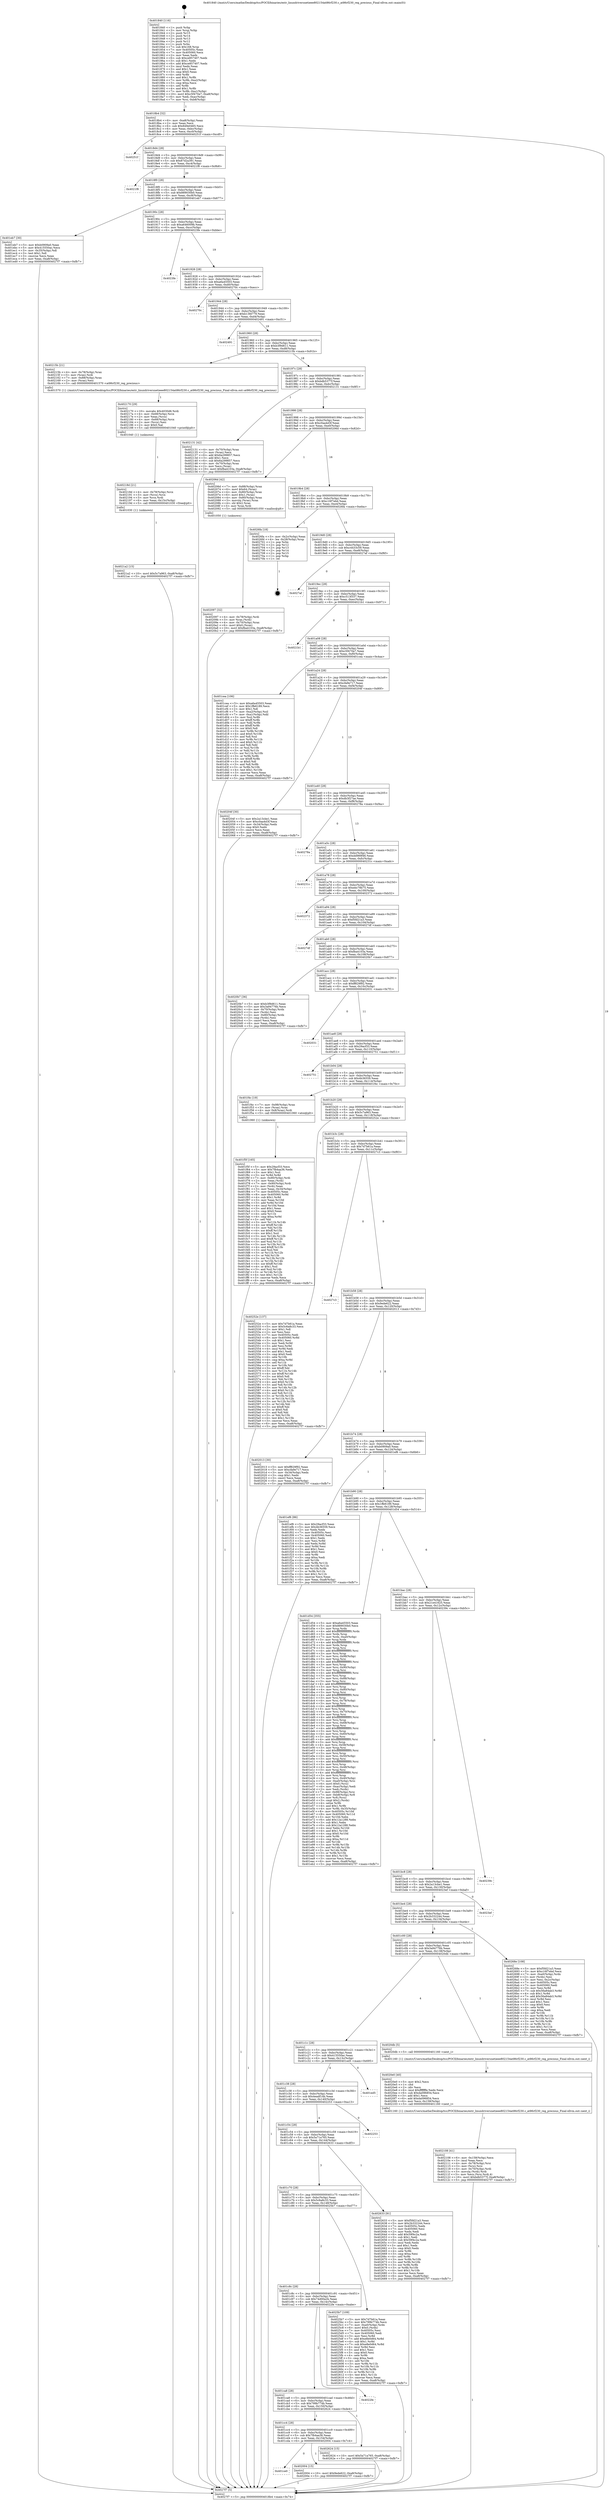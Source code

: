 digraph "0x401840" {
  label = "0x401840 (/mnt/c/Users/mathe/Desktop/tcc/POCII/binaries/extr_linuxdriversnetieee802154at86rf230.c_at86rf230_reg_precious_Final-ollvm.out::main(0))"
  labelloc = "t"
  node[shape=record]

  Entry [label="",width=0.3,height=0.3,shape=circle,fillcolor=black,style=filled]
  "0x4018b4" [label="{
     0x4018b4 [32]\l
     | [instrs]\l
     &nbsp;&nbsp;0x4018b4 \<+6\>: mov -0xa8(%rbp),%eax\l
     &nbsp;&nbsp;0x4018ba \<+2\>: mov %eax,%ecx\l
     &nbsp;&nbsp;0x4018bc \<+6\>: sub $0x849e0465,%ecx\l
     &nbsp;&nbsp;0x4018c2 \<+6\>: mov %eax,-0xbc(%rbp)\l
     &nbsp;&nbsp;0x4018c8 \<+6\>: mov %ecx,-0xc0(%rbp)\l
     &nbsp;&nbsp;0x4018ce \<+6\>: je 000000000040251f \<main+0xcdf\>\l
  }"]
  "0x40251f" [label="{
     0x40251f\l
  }", style=dashed]
  "0x4018d4" [label="{
     0x4018d4 [28]\l
     | [instrs]\l
     &nbsp;&nbsp;0x4018d4 \<+5\>: jmp 00000000004018d9 \<main+0x99\>\l
     &nbsp;&nbsp;0x4018d9 \<+6\>: mov -0xbc(%rbp),%eax\l
     &nbsp;&nbsp;0x4018df \<+5\>: sub $0x87d2a391,%eax\l
     &nbsp;&nbsp;0x4018e4 \<+6\>: mov %eax,-0xc4(%rbp)\l
     &nbsp;&nbsp;0x4018ea \<+6\>: je 00000000004021f8 \<main+0x9b8\>\l
  }"]
  Exit [label="",width=0.3,height=0.3,shape=circle,fillcolor=black,style=filled,peripheries=2]
  "0x4021f8" [label="{
     0x4021f8\l
  }", style=dashed]
  "0x4018f0" [label="{
     0x4018f0 [28]\l
     | [instrs]\l
     &nbsp;&nbsp;0x4018f0 \<+5\>: jmp 00000000004018f5 \<main+0xb5\>\l
     &nbsp;&nbsp;0x4018f5 \<+6\>: mov -0xbc(%rbp),%eax\l
     &nbsp;&nbsp;0x4018fb \<+5\>: sub $0x889030b0,%eax\l
     &nbsp;&nbsp;0x401900 \<+6\>: mov %eax,-0xc8(%rbp)\l
     &nbsp;&nbsp;0x401906 \<+6\>: je 0000000000401eb7 \<main+0x677\>\l
  }"]
  "0x4021a2" [label="{
     0x4021a2 [15]\l
     | [instrs]\l
     &nbsp;&nbsp;0x4021a2 \<+10\>: movl $0x5c7a963,-0xa8(%rbp)\l
     &nbsp;&nbsp;0x4021ac \<+5\>: jmp 00000000004027f7 \<main+0xfb7\>\l
  }"]
  "0x401eb7" [label="{
     0x401eb7 [30]\l
     | [instrs]\l
     &nbsp;&nbsp;0x401eb7 \<+5\>: mov $0xb0909a0,%eax\l
     &nbsp;&nbsp;0x401ebc \<+5\>: mov $0x415550ac,%ecx\l
     &nbsp;&nbsp;0x401ec1 \<+3\>: mov -0x35(%rbp),%dl\l
     &nbsp;&nbsp;0x401ec4 \<+3\>: test $0x1,%dl\l
     &nbsp;&nbsp;0x401ec7 \<+3\>: cmovne %ecx,%eax\l
     &nbsp;&nbsp;0x401eca \<+6\>: mov %eax,-0xa8(%rbp)\l
     &nbsp;&nbsp;0x401ed0 \<+5\>: jmp 00000000004027f7 \<main+0xfb7\>\l
  }"]
  "0x40190c" [label="{
     0x40190c [28]\l
     | [instrs]\l
     &nbsp;&nbsp;0x40190c \<+5\>: jmp 0000000000401911 \<main+0xd1\>\l
     &nbsp;&nbsp;0x401911 \<+6\>: mov -0xbc(%rbp),%eax\l
     &nbsp;&nbsp;0x401917 \<+5\>: sub $0xa646009b,%eax\l
     &nbsp;&nbsp;0x40191c \<+6\>: mov %eax,-0xcc(%rbp)\l
     &nbsp;&nbsp;0x401922 \<+6\>: je 00000000004023fe \<main+0xbbe\>\l
  }"]
  "0x40218d" [label="{
     0x40218d [21]\l
     | [instrs]\l
     &nbsp;&nbsp;0x40218d \<+4\>: mov -0x78(%rbp),%rcx\l
     &nbsp;&nbsp;0x402191 \<+3\>: mov (%rcx),%rcx\l
     &nbsp;&nbsp;0x402194 \<+3\>: mov %rcx,%rdi\l
     &nbsp;&nbsp;0x402197 \<+6\>: mov %eax,-0x15c(%rbp)\l
     &nbsp;&nbsp;0x40219d \<+5\>: call 0000000000401030 \<free@plt\>\l
     | [calls]\l
     &nbsp;&nbsp;0x401030 \{1\} (unknown)\l
  }"]
  "0x4023fe" [label="{
     0x4023fe\l
  }", style=dashed]
  "0x401928" [label="{
     0x401928 [28]\l
     | [instrs]\l
     &nbsp;&nbsp;0x401928 \<+5\>: jmp 000000000040192d \<main+0xed\>\l
     &nbsp;&nbsp;0x40192d \<+6\>: mov -0xbc(%rbp),%eax\l
     &nbsp;&nbsp;0x401933 \<+5\>: sub $0xa6a45503,%eax\l
     &nbsp;&nbsp;0x401938 \<+6\>: mov %eax,-0xd0(%rbp)\l
     &nbsp;&nbsp;0x40193e \<+6\>: je 000000000040270c \<main+0xecc\>\l
  }"]
  "0x402170" [label="{
     0x402170 [29]\l
     | [instrs]\l
     &nbsp;&nbsp;0x402170 \<+10\>: movabs $0x4030d6,%rdi\l
     &nbsp;&nbsp;0x40217a \<+4\>: mov -0x68(%rbp),%rcx\l
     &nbsp;&nbsp;0x40217e \<+2\>: mov %eax,(%rcx)\l
     &nbsp;&nbsp;0x402180 \<+4\>: mov -0x68(%rbp),%rcx\l
     &nbsp;&nbsp;0x402184 \<+2\>: mov (%rcx),%esi\l
     &nbsp;&nbsp;0x402186 \<+2\>: mov $0x0,%al\l
     &nbsp;&nbsp;0x402188 \<+5\>: call 0000000000401040 \<printf@plt\>\l
     | [calls]\l
     &nbsp;&nbsp;0x401040 \{1\} (unknown)\l
  }"]
  "0x40270c" [label="{
     0x40270c\l
  }", style=dashed]
  "0x401944" [label="{
     0x401944 [28]\l
     | [instrs]\l
     &nbsp;&nbsp;0x401944 \<+5\>: jmp 0000000000401949 \<main+0x109\>\l
     &nbsp;&nbsp;0x401949 \<+6\>: mov -0xbc(%rbp),%eax\l
     &nbsp;&nbsp;0x40194f \<+5\>: sub $0xb13fd779,%eax\l
     &nbsp;&nbsp;0x401954 \<+6\>: mov %eax,-0xd4(%rbp)\l
     &nbsp;&nbsp;0x40195a \<+6\>: je 0000000000402491 \<main+0xc51\>\l
  }"]
  "0x402108" [label="{
     0x402108 [41]\l
     | [instrs]\l
     &nbsp;&nbsp;0x402108 \<+6\>: mov -0x158(%rbp),%ecx\l
     &nbsp;&nbsp;0x40210e \<+3\>: imul %eax,%ecx\l
     &nbsp;&nbsp;0x402111 \<+4\>: mov -0x78(%rbp),%rsi\l
     &nbsp;&nbsp;0x402115 \<+3\>: mov (%rsi),%rsi\l
     &nbsp;&nbsp;0x402118 \<+4\>: mov -0x70(%rbp),%rdi\l
     &nbsp;&nbsp;0x40211c \<+3\>: movslq (%rdi),%rdi\l
     &nbsp;&nbsp;0x40211f \<+3\>: mov %ecx,(%rsi,%rdi,4)\l
     &nbsp;&nbsp;0x402122 \<+10\>: movl $0xbdb5377f,-0xa8(%rbp)\l
     &nbsp;&nbsp;0x40212c \<+5\>: jmp 00000000004027f7 \<main+0xfb7\>\l
  }"]
  "0x402491" [label="{
     0x402491\l
  }", style=dashed]
  "0x401960" [label="{
     0x401960 [28]\l
     | [instrs]\l
     &nbsp;&nbsp;0x401960 \<+5\>: jmp 0000000000401965 \<main+0x125\>\l
     &nbsp;&nbsp;0x401965 \<+6\>: mov -0xbc(%rbp),%eax\l
     &nbsp;&nbsp;0x40196b \<+5\>: sub $0xb3f9d611,%eax\l
     &nbsp;&nbsp;0x401970 \<+6\>: mov %eax,-0xd8(%rbp)\l
     &nbsp;&nbsp;0x401976 \<+6\>: je 000000000040215b \<main+0x91b\>\l
  }"]
  "0x4020e0" [label="{
     0x4020e0 [40]\l
     | [instrs]\l
     &nbsp;&nbsp;0x4020e0 \<+5\>: mov $0x2,%ecx\l
     &nbsp;&nbsp;0x4020e5 \<+1\>: cltd\l
     &nbsp;&nbsp;0x4020e6 \<+2\>: idiv %ecx\l
     &nbsp;&nbsp;0x4020e8 \<+6\>: imul $0xfffffffe,%edx,%ecx\l
     &nbsp;&nbsp;0x4020ee \<+6\>: sub $0xda096854,%ecx\l
     &nbsp;&nbsp;0x4020f4 \<+3\>: add $0x1,%ecx\l
     &nbsp;&nbsp;0x4020f7 \<+6\>: add $0xda096854,%ecx\l
     &nbsp;&nbsp;0x4020fd \<+6\>: mov %ecx,-0x158(%rbp)\l
     &nbsp;&nbsp;0x402103 \<+5\>: call 0000000000401160 \<next_i\>\l
     | [calls]\l
     &nbsp;&nbsp;0x401160 \{1\} (/mnt/c/Users/mathe/Desktop/tcc/POCII/binaries/extr_linuxdriversnetieee802154at86rf230.c_at86rf230_reg_precious_Final-ollvm.out::next_i)\l
  }"]
  "0x40215b" [label="{
     0x40215b [21]\l
     | [instrs]\l
     &nbsp;&nbsp;0x40215b \<+4\>: mov -0x78(%rbp),%rax\l
     &nbsp;&nbsp;0x40215f \<+3\>: mov (%rax),%rdi\l
     &nbsp;&nbsp;0x402162 \<+7\>: mov -0x88(%rbp),%rax\l
     &nbsp;&nbsp;0x402169 \<+2\>: mov (%rax),%esi\l
     &nbsp;&nbsp;0x40216b \<+5\>: call 0000000000401570 \<at86rf230_reg_precious\>\l
     | [calls]\l
     &nbsp;&nbsp;0x401570 \{1\} (/mnt/c/Users/mathe/Desktop/tcc/POCII/binaries/extr_linuxdriversnetieee802154at86rf230.c_at86rf230_reg_precious_Final-ollvm.out::at86rf230_reg_precious)\l
  }"]
  "0x40197c" [label="{
     0x40197c [28]\l
     | [instrs]\l
     &nbsp;&nbsp;0x40197c \<+5\>: jmp 0000000000401981 \<main+0x141\>\l
     &nbsp;&nbsp;0x401981 \<+6\>: mov -0xbc(%rbp),%eax\l
     &nbsp;&nbsp;0x401987 \<+5\>: sub $0xbdb5377f,%eax\l
     &nbsp;&nbsp;0x40198c \<+6\>: mov %eax,-0xdc(%rbp)\l
     &nbsp;&nbsp;0x401992 \<+6\>: je 0000000000402131 \<main+0x8f1\>\l
  }"]
  "0x402097" [label="{
     0x402097 [32]\l
     | [instrs]\l
     &nbsp;&nbsp;0x402097 \<+4\>: mov -0x78(%rbp),%rdi\l
     &nbsp;&nbsp;0x40209b \<+3\>: mov %rax,(%rdi)\l
     &nbsp;&nbsp;0x40209e \<+4\>: mov -0x70(%rbp),%rax\l
     &nbsp;&nbsp;0x4020a2 \<+6\>: movl $0x0,(%rax)\l
     &nbsp;&nbsp;0x4020a8 \<+10\>: movl $0xfba4103a,-0xa8(%rbp)\l
     &nbsp;&nbsp;0x4020b2 \<+5\>: jmp 00000000004027f7 \<main+0xfb7\>\l
  }"]
  "0x402131" [label="{
     0x402131 [42]\l
     | [instrs]\l
     &nbsp;&nbsp;0x402131 \<+4\>: mov -0x70(%rbp),%rax\l
     &nbsp;&nbsp;0x402135 \<+2\>: mov (%rax),%ecx\l
     &nbsp;&nbsp;0x402137 \<+6\>: add $0x6a299857,%ecx\l
     &nbsp;&nbsp;0x40213d \<+3\>: add $0x1,%ecx\l
     &nbsp;&nbsp;0x402140 \<+6\>: sub $0x6a299857,%ecx\l
     &nbsp;&nbsp;0x402146 \<+4\>: mov -0x70(%rbp),%rax\l
     &nbsp;&nbsp;0x40214a \<+2\>: mov %ecx,(%rax)\l
     &nbsp;&nbsp;0x40214c \<+10\>: movl $0xfba4103a,-0xa8(%rbp)\l
     &nbsp;&nbsp;0x402156 \<+5\>: jmp 00000000004027f7 \<main+0xfb7\>\l
  }"]
  "0x401998" [label="{
     0x401998 [28]\l
     | [instrs]\l
     &nbsp;&nbsp;0x401998 \<+5\>: jmp 000000000040199d \<main+0x15d\>\l
     &nbsp;&nbsp;0x40199d \<+6\>: mov -0xbc(%rbp),%eax\l
     &nbsp;&nbsp;0x4019a3 \<+5\>: sub $0xc0aa4d3f,%eax\l
     &nbsp;&nbsp;0x4019a8 \<+6\>: mov %eax,-0xe0(%rbp)\l
     &nbsp;&nbsp;0x4019ae \<+6\>: je 000000000040206d \<main+0x82d\>\l
  }"]
  "0x401ce0" [label="{
     0x401ce0\l
  }", style=dashed]
  "0x40206d" [label="{
     0x40206d [42]\l
     | [instrs]\l
     &nbsp;&nbsp;0x40206d \<+7\>: mov -0x88(%rbp),%rax\l
     &nbsp;&nbsp;0x402074 \<+6\>: movl $0x64,(%rax)\l
     &nbsp;&nbsp;0x40207a \<+4\>: mov -0x80(%rbp),%rax\l
     &nbsp;&nbsp;0x40207e \<+6\>: movl $0x1,(%rax)\l
     &nbsp;&nbsp;0x402084 \<+4\>: mov -0x80(%rbp),%rax\l
     &nbsp;&nbsp;0x402088 \<+3\>: movslq (%rax),%rax\l
     &nbsp;&nbsp;0x40208b \<+4\>: shl $0x2,%rax\l
     &nbsp;&nbsp;0x40208f \<+3\>: mov %rax,%rdi\l
     &nbsp;&nbsp;0x402092 \<+5\>: call 0000000000401050 \<malloc@plt\>\l
     | [calls]\l
     &nbsp;&nbsp;0x401050 \{1\} (unknown)\l
  }"]
  "0x4019b4" [label="{
     0x4019b4 [28]\l
     | [instrs]\l
     &nbsp;&nbsp;0x4019b4 \<+5\>: jmp 00000000004019b9 \<main+0x179\>\l
     &nbsp;&nbsp;0x4019b9 \<+6\>: mov -0xbc(%rbp),%eax\l
     &nbsp;&nbsp;0x4019bf \<+5\>: sub $0xc16f7ebd,%eax\l
     &nbsp;&nbsp;0x4019c4 \<+6\>: mov %eax,-0xe4(%rbp)\l
     &nbsp;&nbsp;0x4019ca \<+6\>: je 00000000004026fa \<main+0xeba\>\l
  }"]
  "0x402004" [label="{
     0x402004 [15]\l
     | [instrs]\l
     &nbsp;&nbsp;0x402004 \<+10\>: movl $0x9ede622,-0xa8(%rbp)\l
     &nbsp;&nbsp;0x40200e \<+5\>: jmp 00000000004027f7 \<main+0xfb7\>\l
  }"]
  "0x4026fa" [label="{
     0x4026fa [18]\l
     | [instrs]\l
     &nbsp;&nbsp;0x4026fa \<+3\>: mov -0x2c(%rbp),%eax\l
     &nbsp;&nbsp;0x4026fd \<+4\>: lea -0x28(%rbp),%rsp\l
     &nbsp;&nbsp;0x402701 \<+1\>: pop %rbx\l
     &nbsp;&nbsp;0x402702 \<+2\>: pop %r12\l
     &nbsp;&nbsp;0x402704 \<+2\>: pop %r13\l
     &nbsp;&nbsp;0x402706 \<+2\>: pop %r14\l
     &nbsp;&nbsp;0x402708 \<+2\>: pop %r15\l
     &nbsp;&nbsp;0x40270a \<+1\>: pop %rbp\l
     &nbsp;&nbsp;0x40270b \<+1\>: ret\l
  }"]
  "0x4019d0" [label="{
     0x4019d0 [28]\l
     | [instrs]\l
     &nbsp;&nbsp;0x4019d0 \<+5\>: jmp 00000000004019d5 \<main+0x195\>\l
     &nbsp;&nbsp;0x4019d5 \<+6\>: mov -0xbc(%rbp),%eax\l
     &nbsp;&nbsp;0x4019db \<+5\>: sub $0xc4433c59,%eax\l
     &nbsp;&nbsp;0x4019e0 \<+6\>: mov %eax,-0xe8(%rbp)\l
     &nbsp;&nbsp;0x4019e6 \<+6\>: je 00000000004027af \<main+0xf6f\>\l
  }"]
  "0x401cc4" [label="{
     0x401cc4 [28]\l
     | [instrs]\l
     &nbsp;&nbsp;0x401cc4 \<+5\>: jmp 0000000000401cc9 \<main+0x489\>\l
     &nbsp;&nbsp;0x401cc9 \<+6\>: mov -0xbc(%rbp),%eax\l
     &nbsp;&nbsp;0x401ccf \<+5\>: sub $0x7fb4aa36,%eax\l
     &nbsp;&nbsp;0x401cd4 \<+6\>: mov %eax,-0x154(%rbp)\l
     &nbsp;&nbsp;0x401cda \<+6\>: je 0000000000402004 \<main+0x7c4\>\l
  }"]
  "0x4027af" [label="{
     0x4027af\l
  }", style=dashed]
  "0x4019ec" [label="{
     0x4019ec [28]\l
     | [instrs]\l
     &nbsp;&nbsp;0x4019ec \<+5\>: jmp 00000000004019f1 \<main+0x1b1\>\l
     &nbsp;&nbsp;0x4019f1 \<+6\>: mov -0xbc(%rbp),%eax\l
     &nbsp;&nbsp;0x4019f7 \<+5\>: sub $0xc513f337,%eax\l
     &nbsp;&nbsp;0x4019fc \<+6\>: mov %eax,-0xec(%rbp)\l
     &nbsp;&nbsp;0x401a02 \<+6\>: je 00000000004021b1 \<main+0x971\>\l
  }"]
  "0x402624" [label="{
     0x402624 [15]\l
     | [instrs]\l
     &nbsp;&nbsp;0x402624 \<+10\>: movl $0x5a71a765,-0xa8(%rbp)\l
     &nbsp;&nbsp;0x40262e \<+5\>: jmp 00000000004027f7 \<main+0xfb7\>\l
  }"]
  "0x4021b1" [label="{
     0x4021b1\l
  }", style=dashed]
  "0x401a08" [label="{
     0x401a08 [28]\l
     | [instrs]\l
     &nbsp;&nbsp;0x401a08 \<+5\>: jmp 0000000000401a0d \<main+0x1cd\>\l
     &nbsp;&nbsp;0x401a0d \<+6\>: mov -0xbc(%rbp),%eax\l
     &nbsp;&nbsp;0x401a13 \<+5\>: sub $0xc5f470a7,%eax\l
     &nbsp;&nbsp;0x401a18 \<+6\>: mov %eax,-0xf0(%rbp)\l
     &nbsp;&nbsp;0x401a1e \<+6\>: je 0000000000401cea \<main+0x4aa\>\l
  }"]
  "0x401ca8" [label="{
     0x401ca8 [28]\l
     | [instrs]\l
     &nbsp;&nbsp;0x401ca8 \<+5\>: jmp 0000000000401cad \<main+0x46d\>\l
     &nbsp;&nbsp;0x401cad \<+6\>: mov -0xbc(%rbp),%eax\l
     &nbsp;&nbsp;0x401cb3 \<+5\>: sub $0x799b774b,%eax\l
     &nbsp;&nbsp;0x401cb8 \<+6\>: mov %eax,-0x150(%rbp)\l
     &nbsp;&nbsp;0x401cbe \<+6\>: je 0000000000402624 \<main+0xde4\>\l
  }"]
  "0x401cea" [label="{
     0x401cea [106]\l
     | [instrs]\l
     &nbsp;&nbsp;0x401cea \<+5\>: mov $0xa6a45503,%eax\l
     &nbsp;&nbsp;0x401cef \<+5\>: mov $0x1ffe6189,%ecx\l
     &nbsp;&nbsp;0x401cf4 \<+2\>: mov $0x1,%dl\l
     &nbsp;&nbsp;0x401cf6 \<+7\>: mov -0xa2(%rbp),%sil\l
     &nbsp;&nbsp;0x401cfd \<+7\>: mov -0xa1(%rbp),%dil\l
     &nbsp;&nbsp;0x401d04 \<+3\>: mov %sil,%r8b\l
     &nbsp;&nbsp;0x401d07 \<+4\>: xor $0xff,%r8b\l
     &nbsp;&nbsp;0x401d0b \<+3\>: mov %dil,%r9b\l
     &nbsp;&nbsp;0x401d0e \<+4\>: xor $0xff,%r9b\l
     &nbsp;&nbsp;0x401d12 \<+3\>: xor $0x0,%dl\l
     &nbsp;&nbsp;0x401d15 \<+3\>: mov %r8b,%r10b\l
     &nbsp;&nbsp;0x401d18 \<+4\>: and $0x0,%r10b\l
     &nbsp;&nbsp;0x401d1c \<+3\>: and %dl,%sil\l
     &nbsp;&nbsp;0x401d1f \<+3\>: mov %r9b,%r11b\l
     &nbsp;&nbsp;0x401d22 \<+4\>: and $0x0,%r11b\l
     &nbsp;&nbsp;0x401d26 \<+3\>: and %dl,%dil\l
     &nbsp;&nbsp;0x401d29 \<+3\>: or %sil,%r10b\l
     &nbsp;&nbsp;0x401d2c \<+3\>: or %dil,%r11b\l
     &nbsp;&nbsp;0x401d2f \<+3\>: xor %r11b,%r10b\l
     &nbsp;&nbsp;0x401d32 \<+3\>: or %r9b,%r8b\l
     &nbsp;&nbsp;0x401d35 \<+4\>: xor $0xff,%r8b\l
     &nbsp;&nbsp;0x401d39 \<+3\>: or $0x0,%dl\l
     &nbsp;&nbsp;0x401d3c \<+3\>: and %dl,%r8b\l
     &nbsp;&nbsp;0x401d3f \<+3\>: or %r8b,%r10b\l
     &nbsp;&nbsp;0x401d42 \<+4\>: test $0x1,%r10b\l
     &nbsp;&nbsp;0x401d46 \<+3\>: cmovne %ecx,%eax\l
     &nbsp;&nbsp;0x401d49 \<+6\>: mov %eax,-0xa8(%rbp)\l
     &nbsp;&nbsp;0x401d4f \<+5\>: jmp 00000000004027f7 \<main+0xfb7\>\l
  }"]
  "0x401a24" [label="{
     0x401a24 [28]\l
     | [instrs]\l
     &nbsp;&nbsp;0x401a24 \<+5\>: jmp 0000000000401a29 \<main+0x1e9\>\l
     &nbsp;&nbsp;0x401a29 \<+6\>: mov -0xbc(%rbp),%eax\l
     &nbsp;&nbsp;0x401a2f \<+5\>: sub $0xcfa9e717,%eax\l
     &nbsp;&nbsp;0x401a34 \<+6\>: mov %eax,-0xf4(%rbp)\l
     &nbsp;&nbsp;0x401a3a \<+6\>: je 000000000040204f \<main+0x80f\>\l
  }"]
  "0x4027f7" [label="{
     0x4027f7 [5]\l
     | [instrs]\l
     &nbsp;&nbsp;0x4027f7 \<+5\>: jmp 00000000004018b4 \<main+0x74\>\l
  }"]
  "0x401840" [label="{
     0x401840 [116]\l
     | [instrs]\l
     &nbsp;&nbsp;0x401840 \<+1\>: push %rbp\l
     &nbsp;&nbsp;0x401841 \<+3\>: mov %rsp,%rbp\l
     &nbsp;&nbsp;0x401844 \<+2\>: push %r15\l
     &nbsp;&nbsp;0x401846 \<+2\>: push %r14\l
     &nbsp;&nbsp;0x401848 \<+2\>: push %r13\l
     &nbsp;&nbsp;0x40184a \<+2\>: push %r12\l
     &nbsp;&nbsp;0x40184c \<+1\>: push %rbx\l
     &nbsp;&nbsp;0x40184d \<+7\>: sub $0x168,%rsp\l
     &nbsp;&nbsp;0x401854 \<+7\>: mov 0x40505c,%eax\l
     &nbsp;&nbsp;0x40185b \<+7\>: mov 0x405060,%ecx\l
     &nbsp;&nbsp;0x401862 \<+2\>: mov %eax,%edx\l
     &nbsp;&nbsp;0x401864 \<+6\>: sub $0xce857407,%edx\l
     &nbsp;&nbsp;0x40186a \<+3\>: sub $0x1,%edx\l
     &nbsp;&nbsp;0x40186d \<+6\>: add $0xce857407,%edx\l
     &nbsp;&nbsp;0x401873 \<+3\>: imul %edx,%eax\l
     &nbsp;&nbsp;0x401876 \<+3\>: and $0x1,%eax\l
     &nbsp;&nbsp;0x401879 \<+3\>: cmp $0x0,%eax\l
     &nbsp;&nbsp;0x40187c \<+4\>: sete %r8b\l
     &nbsp;&nbsp;0x401880 \<+4\>: and $0x1,%r8b\l
     &nbsp;&nbsp;0x401884 \<+7\>: mov %r8b,-0xa2(%rbp)\l
     &nbsp;&nbsp;0x40188b \<+3\>: cmp $0xa,%ecx\l
     &nbsp;&nbsp;0x40188e \<+4\>: setl %r8b\l
     &nbsp;&nbsp;0x401892 \<+4\>: and $0x1,%r8b\l
     &nbsp;&nbsp;0x401896 \<+7\>: mov %r8b,-0xa1(%rbp)\l
     &nbsp;&nbsp;0x40189d \<+10\>: movl $0xc5f470a7,-0xa8(%rbp)\l
     &nbsp;&nbsp;0x4018a7 \<+6\>: mov %edi,-0xac(%rbp)\l
     &nbsp;&nbsp;0x4018ad \<+7\>: mov %rsi,-0xb8(%rbp)\l
  }"]
  "0x4022fe" [label="{
     0x4022fe\l
  }", style=dashed]
  "0x40204f" [label="{
     0x40204f [30]\l
     | [instrs]\l
     &nbsp;&nbsp;0x40204f \<+5\>: mov $0x2a13cbe1,%eax\l
     &nbsp;&nbsp;0x402054 \<+5\>: mov $0xc0aa4d3f,%ecx\l
     &nbsp;&nbsp;0x402059 \<+3\>: mov -0x34(%rbp),%edx\l
     &nbsp;&nbsp;0x40205c \<+3\>: cmp $0x0,%edx\l
     &nbsp;&nbsp;0x40205f \<+3\>: cmove %ecx,%eax\l
     &nbsp;&nbsp;0x402062 \<+6\>: mov %eax,-0xa8(%rbp)\l
     &nbsp;&nbsp;0x402068 \<+5\>: jmp 00000000004027f7 \<main+0xfb7\>\l
  }"]
  "0x401a40" [label="{
     0x401a40 [28]\l
     | [instrs]\l
     &nbsp;&nbsp;0x401a40 \<+5\>: jmp 0000000000401a45 \<main+0x205\>\l
     &nbsp;&nbsp;0x401a45 \<+6\>: mov -0xbc(%rbp),%eax\l
     &nbsp;&nbsp;0x401a4b \<+5\>: sub $0xdb3f27ae,%eax\l
     &nbsp;&nbsp;0x401a50 \<+6\>: mov %eax,-0xf8(%rbp)\l
     &nbsp;&nbsp;0x401a56 \<+6\>: je 000000000040278a \<main+0xf4a\>\l
  }"]
  "0x401c8c" [label="{
     0x401c8c [28]\l
     | [instrs]\l
     &nbsp;&nbsp;0x401c8c \<+5\>: jmp 0000000000401c91 \<main+0x451\>\l
     &nbsp;&nbsp;0x401c91 \<+6\>: mov -0xbc(%rbp),%eax\l
     &nbsp;&nbsp;0x401c97 \<+5\>: sub $0x74d00a2b,%eax\l
     &nbsp;&nbsp;0x401c9c \<+6\>: mov %eax,-0x14c(%rbp)\l
     &nbsp;&nbsp;0x401ca2 \<+6\>: je 00000000004022fe \<main+0xabe\>\l
  }"]
  "0x40278a" [label="{
     0x40278a\l
  }", style=dashed]
  "0x401a5c" [label="{
     0x401a5c [28]\l
     | [instrs]\l
     &nbsp;&nbsp;0x401a5c \<+5\>: jmp 0000000000401a61 \<main+0x221\>\l
     &nbsp;&nbsp;0x401a61 \<+6\>: mov -0xbc(%rbp),%eax\l
     &nbsp;&nbsp;0x401a67 \<+5\>: sub $0xdd989f46,%eax\l
     &nbsp;&nbsp;0x401a6c \<+6\>: mov %eax,-0xfc(%rbp)\l
     &nbsp;&nbsp;0x401a72 \<+6\>: je 000000000040231c \<main+0xadc\>\l
  }"]
  "0x4025b7" [label="{
     0x4025b7 [109]\l
     | [instrs]\l
     &nbsp;&nbsp;0x4025b7 \<+5\>: mov $0x7d7b61a,%eax\l
     &nbsp;&nbsp;0x4025bc \<+5\>: mov $0x799b774b,%ecx\l
     &nbsp;&nbsp;0x4025c1 \<+7\>: mov -0xa0(%rbp),%rdx\l
     &nbsp;&nbsp;0x4025c8 \<+6\>: movl $0x0,(%rdx)\l
     &nbsp;&nbsp;0x4025ce \<+7\>: mov 0x40505c,%esi\l
     &nbsp;&nbsp;0x4025d5 \<+7\>: mov 0x405060,%edi\l
     &nbsp;&nbsp;0x4025dc \<+3\>: mov %esi,%r8d\l
     &nbsp;&nbsp;0x4025df \<+7\>: add $0xe8e0d64,%r8d\l
     &nbsp;&nbsp;0x4025e6 \<+4\>: sub $0x1,%r8d\l
     &nbsp;&nbsp;0x4025ea \<+7\>: sub $0xe8e0d64,%r8d\l
     &nbsp;&nbsp;0x4025f1 \<+4\>: imul %r8d,%esi\l
     &nbsp;&nbsp;0x4025f5 \<+3\>: and $0x1,%esi\l
     &nbsp;&nbsp;0x4025f8 \<+3\>: cmp $0x0,%esi\l
     &nbsp;&nbsp;0x4025fb \<+4\>: sete %r9b\l
     &nbsp;&nbsp;0x4025ff \<+3\>: cmp $0xa,%edi\l
     &nbsp;&nbsp;0x402602 \<+4\>: setl %r10b\l
     &nbsp;&nbsp;0x402606 \<+3\>: mov %r9b,%r11b\l
     &nbsp;&nbsp;0x402609 \<+3\>: and %r10b,%r11b\l
     &nbsp;&nbsp;0x40260c \<+3\>: xor %r10b,%r9b\l
     &nbsp;&nbsp;0x40260f \<+3\>: or %r9b,%r11b\l
     &nbsp;&nbsp;0x402612 \<+4\>: test $0x1,%r11b\l
     &nbsp;&nbsp;0x402616 \<+3\>: cmovne %ecx,%eax\l
     &nbsp;&nbsp;0x402619 \<+6\>: mov %eax,-0xa8(%rbp)\l
     &nbsp;&nbsp;0x40261f \<+5\>: jmp 00000000004027f7 \<main+0xfb7\>\l
  }"]
  "0x40231c" [label="{
     0x40231c\l
  }", style=dashed]
  "0x401a78" [label="{
     0x401a78 [28]\l
     | [instrs]\l
     &nbsp;&nbsp;0x401a78 \<+5\>: jmp 0000000000401a7d \<main+0x23d\>\l
     &nbsp;&nbsp;0x401a7d \<+6\>: mov -0xbc(%rbp),%eax\l
     &nbsp;&nbsp;0x401a83 \<+5\>: sub $0xebc78b75,%eax\l
     &nbsp;&nbsp;0x401a88 \<+6\>: mov %eax,-0x100(%rbp)\l
     &nbsp;&nbsp;0x401a8e \<+6\>: je 0000000000402372 \<main+0xb32\>\l
  }"]
  "0x401c70" [label="{
     0x401c70 [28]\l
     | [instrs]\l
     &nbsp;&nbsp;0x401c70 \<+5\>: jmp 0000000000401c75 \<main+0x435\>\l
     &nbsp;&nbsp;0x401c75 \<+6\>: mov -0xbc(%rbp),%eax\l
     &nbsp;&nbsp;0x401c7b \<+5\>: sub $0x5c6a8c33,%eax\l
     &nbsp;&nbsp;0x401c80 \<+6\>: mov %eax,-0x148(%rbp)\l
     &nbsp;&nbsp;0x401c86 \<+6\>: je 00000000004025b7 \<main+0xd77\>\l
  }"]
  "0x402372" [label="{
     0x402372\l
  }", style=dashed]
  "0x401a94" [label="{
     0x401a94 [28]\l
     | [instrs]\l
     &nbsp;&nbsp;0x401a94 \<+5\>: jmp 0000000000401a99 \<main+0x259\>\l
     &nbsp;&nbsp;0x401a99 \<+6\>: mov -0xbc(%rbp),%eax\l
     &nbsp;&nbsp;0x401a9f \<+5\>: sub $0xf5fd21a3,%eax\l
     &nbsp;&nbsp;0x401aa4 \<+6\>: mov %eax,-0x104(%rbp)\l
     &nbsp;&nbsp;0x401aaa \<+6\>: je 00000000004027df \<main+0xf9f\>\l
  }"]
  "0x402633" [label="{
     0x402633 [91]\l
     | [instrs]\l
     &nbsp;&nbsp;0x402633 \<+5\>: mov $0xf5fd21a3,%eax\l
     &nbsp;&nbsp;0x402638 \<+5\>: mov $0x2b332244,%ecx\l
     &nbsp;&nbsp;0x40263d \<+7\>: mov 0x40505c,%edx\l
     &nbsp;&nbsp;0x402644 \<+7\>: mov 0x405060,%esi\l
     &nbsp;&nbsp;0x40264b \<+2\>: mov %edx,%edi\l
     &nbsp;&nbsp;0x40264d \<+6\>: add $0x59f4c2a,%edi\l
     &nbsp;&nbsp;0x402653 \<+3\>: sub $0x1,%edi\l
     &nbsp;&nbsp;0x402656 \<+6\>: sub $0x59f4c2a,%edi\l
     &nbsp;&nbsp;0x40265c \<+3\>: imul %edi,%edx\l
     &nbsp;&nbsp;0x40265f \<+3\>: and $0x1,%edx\l
     &nbsp;&nbsp;0x402662 \<+3\>: cmp $0x0,%edx\l
     &nbsp;&nbsp;0x402665 \<+4\>: sete %r8b\l
     &nbsp;&nbsp;0x402669 \<+3\>: cmp $0xa,%esi\l
     &nbsp;&nbsp;0x40266c \<+4\>: setl %r9b\l
     &nbsp;&nbsp;0x402670 \<+3\>: mov %r8b,%r10b\l
     &nbsp;&nbsp;0x402673 \<+3\>: and %r9b,%r10b\l
     &nbsp;&nbsp;0x402676 \<+3\>: xor %r9b,%r8b\l
     &nbsp;&nbsp;0x402679 \<+3\>: or %r8b,%r10b\l
     &nbsp;&nbsp;0x40267c \<+4\>: test $0x1,%r10b\l
     &nbsp;&nbsp;0x402680 \<+3\>: cmovne %ecx,%eax\l
     &nbsp;&nbsp;0x402683 \<+6\>: mov %eax,-0xa8(%rbp)\l
     &nbsp;&nbsp;0x402689 \<+5\>: jmp 00000000004027f7 \<main+0xfb7\>\l
  }"]
  "0x4027df" [label="{
     0x4027df\l
  }", style=dashed]
  "0x401ab0" [label="{
     0x401ab0 [28]\l
     | [instrs]\l
     &nbsp;&nbsp;0x401ab0 \<+5\>: jmp 0000000000401ab5 \<main+0x275\>\l
     &nbsp;&nbsp;0x401ab5 \<+6\>: mov -0xbc(%rbp),%eax\l
     &nbsp;&nbsp;0x401abb \<+5\>: sub $0xfba4103a,%eax\l
     &nbsp;&nbsp;0x401ac0 \<+6\>: mov %eax,-0x108(%rbp)\l
     &nbsp;&nbsp;0x401ac6 \<+6\>: je 00000000004020b7 \<main+0x877\>\l
  }"]
  "0x401c54" [label="{
     0x401c54 [28]\l
     | [instrs]\l
     &nbsp;&nbsp;0x401c54 \<+5\>: jmp 0000000000401c59 \<main+0x419\>\l
     &nbsp;&nbsp;0x401c59 \<+6\>: mov -0xbc(%rbp),%eax\l
     &nbsp;&nbsp;0x401c5f \<+5\>: sub $0x5a71a765,%eax\l
     &nbsp;&nbsp;0x401c64 \<+6\>: mov %eax,-0x144(%rbp)\l
     &nbsp;&nbsp;0x401c6a \<+6\>: je 0000000000402633 \<main+0xdf3\>\l
  }"]
  "0x4020b7" [label="{
     0x4020b7 [36]\l
     | [instrs]\l
     &nbsp;&nbsp;0x4020b7 \<+5\>: mov $0xb3f9d611,%eax\l
     &nbsp;&nbsp;0x4020bc \<+5\>: mov $0x3a94776b,%ecx\l
     &nbsp;&nbsp;0x4020c1 \<+4\>: mov -0x70(%rbp),%rdx\l
     &nbsp;&nbsp;0x4020c5 \<+2\>: mov (%rdx),%esi\l
     &nbsp;&nbsp;0x4020c7 \<+4\>: mov -0x80(%rbp),%rdx\l
     &nbsp;&nbsp;0x4020cb \<+2\>: cmp (%rdx),%esi\l
     &nbsp;&nbsp;0x4020cd \<+3\>: cmovl %ecx,%eax\l
     &nbsp;&nbsp;0x4020d0 \<+6\>: mov %eax,-0xa8(%rbp)\l
     &nbsp;&nbsp;0x4020d6 \<+5\>: jmp 00000000004027f7 \<main+0xfb7\>\l
  }"]
  "0x401acc" [label="{
     0x401acc [28]\l
     | [instrs]\l
     &nbsp;&nbsp;0x401acc \<+5\>: jmp 0000000000401ad1 \<main+0x291\>\l
     &nbsp;&nbsp;0x401ad1 \<+6\>: mov -0xbc(%rbp),%eax\l
     &nbsp;&nbsp;0x401ad7 \<+5\>: sub $0xff829f92,%eax\l
     &nbsp;&nbsp;0x401adc \<+6\>: mov %eax,-0x10c(%rbp)\l
     &nbsp;&nbsp;0x401ae2 \<+6\>: je 0000000000402031 \<main+0x7f1\>\l
  }"]
  "0x402253" [label="{
     0x402253\l
  }", style=dashed]
  "0x402031" [label="{
     0x402031\l
  }", style=dashed]
  "0x401ae8" [label="{
     0x401ae8 [28]\l
     | [instrs]\l
     &nbsp;&nbsp;0x401ae8 \<+5\>: jmp 0000000000401aed \<main+0x2ad\>\l
     &nbsp;&nbsp;0x401aed \<+6\>: mov -0xbc(%rbp),%eax\l
     &nbsp;&nbsp;0x401af3 \<+5\>: sub $0x29acf33,%eax\l
     &nbsp;&nbsp;0x401af8 \<+6\>: mov %eax,-0x110(%rbp)\l
     &nbsp;&nbsp;0x401afe \<+6\>: je 0000000000402751 \<main+0xf11\>\l
  }"]
  "0x401c38" [label="{
     0x401c38 [28]\l
     | [instrs]\l
     &nbsp;&nbsp;0x401c38 \<+5\>: jmp 0000000000401c3d \<main+0x3fd\>\l
     &nbsp;&nbsp;0x401c3d \<+6\>: mov -0xbc(%rbp),%eax\l
     &nbsp;&nbsp;0x401c43 \<+5\>: sub $0x4eadf14b,%eax\l
     &nbsp;&nbsp;0x401c48 \<+6\>: mov %eax,-0x140(%rbp)\l
     &nbsp;&nbsp;0x401c4e \<+6\>: je 0000000000402253 \<main+0xa13\>\l
  }"]
  "0x402751" [label="{
     0x402751\l
  }", style=dashed]
  "0x401b04" [label="{
     0x401b04 [28]\l
     | [instrs]\l
     &nbsp;&nbsp;0x401b04 \<+5\>: jmp 0000000000401b09 \<main+0x2c9\>\l
     &nbsp;&nbsp;0x401b09 \<+6\>: mov -0xbc(%rbp),%eax\l
     &nbsp;&nbsp;0x401b0f \<+5\>: sub $0x4b36559,%eax\l
     &nbsp;&nbsp;0x401b14 \<+6\>: mov %eax,-0x114(%rbp)\l
     &nbsp;&nbsp;0x401b1a \<+6\>: je 0000000000401f4c \<main+0x70c\>\l
  }"]
  "0x401ed5" [label="{
     0x401ed5\l
  }", style=dashed]
  "0x401f4c" [label="{
     0x401f4c [19]\l
     | [instrs]\l
     &nbsp;&nbsp;0x401f4c \<+7\>: mov -0x98(%rbp),%rax\l
     &nbsp;&nbsp;0x401f53 \<+3\>: mov (%rax),%rax\l
     &nbsp;&nbsp;0x401f56 \<+4\>: mov 0x8(%rax),%rdi\l
     &nbsp;&nbsp;0x401f5a \<+5\>: call 0000000000401060 \<atoi@plt\>\l
     | [calls]\l
     &nbsp;&nbsp;0x401060 \{1\} (unknown)\l
  }"]
  "0x401b20" [label="{
     0x401b20 [28]\l
     | [instrs]\l
     &nbsp;&nbsp;0x401b20 \<+5\>: jmp 0000000000401b25 \<main+0x2e5\>\l
     &nbsp;&nbsp;0x401b25 \<+6\>: mov -0xbc(%rbp),%eax\l
     &nbsp;&nbsp;0x401b2b \<+5\>: sub $0x5c7a963,%eax\l
     &nbsp;&nbsp;0x401b30 \<+6\>: mov %eax,-0x118(%rbp)\l
     &nbsp;&nbsp;0x401b36 \<+6\>: je 000000000040252e \<main+0xcee\>\l
  }"]
  "0x401c1c" [label="{
     0x401c1c [28]\l
     | [instrs]\l
     &nbsp;&nbsp;0x401c1c \<+5\>: jmp 0000000000401c21 \<main+0x3e1\>\l
     &nbsp;&nbsp;0x401c21 \<+6\>: mov -0xbc(%rbp),%eax\l
     &nbsp;&nbsp;0x401c27 \<+5\>: sub $0x415550ac,%eax\l
     &nbsp;&nbsp;0x401c2c \<+6\>: mov %eax,-0x13c(%rbp)\l
     &nbsp;&nbsp;0x401c32 \<+6\>: je 0000000000401ed5 \<main+0x695\>\l
  }"]
  "0x40252e" [label="{
     0x40252e [137]\l
     | [instrs]\l
     &nbsp;&nbsp;0x40252e \<+5\>: mov $0x7d7b61a,%eax\l
     &nbsp;&nbsp;0x402533 \<+5\>: mov $0x5c6a8c33,%ecx\l
     &nbsp;&nbsp;0x402538 \<+2\>: mov $0x1,%dl\l
     &nbsp;&nbsp;0x40253a \<+2\>: xor %esi,%esi\l
     &nbsp;&nbsp;0x40253c \<+7\>: mov 0x40505c,%edi\l
     &nbsp;&nbsp;0x402543 \<+8\>: mov 0x405060,%r8d\l
     &nbsp;&nbsp;0x40254b \<+3\>: sub $0x1,%esi\l
     &nbsp;&nbsp;0x40254e \<+3\>: mov %edi,%r9d\l
     &nbsp;&nbsp;0x402551 \<+3\>: add %esi,%r9d\l
     &nbsp;&nbsp;0x402554 \<+4\>: imul %r9d,%edi\l
     &nbsp;&nbsp;0x402558 \<+3\>: and $0x1,%edi\l
     &nbsp;&nbsp;0x40255b \<+3\>: cmp $0x0,%edi\l
     &nbsp;&nbsp;0x40255e \<+4\>: sete %r10b\l
     &nbsp;&nbsp;0x402562 \<+4\>: cmp $0xa,%r8d\l
     &nbsp;&nbsp;0x402566 \<+4\>: setl %r11b\l
     &nbsp;&nbsp;0x40256a \<+3\>: mov %r10b,%bl\l
     &nbsp;&nbsp;0x40256d \<+3\>: xor $0xff,%bl\l
     &nbsp;&nbsp;0x402570 \<+3\>: mov %r11b,%r14b\l
     &nbsp;&nbsp;0x402573 \<+4\>: xor $0xff,%r14b\l
     &nbsp;&nbsp;0x402577 \<+3\>: xor $0x0,%dl\l
     &nbsp;&nbsp;0x40257a \<+3\>: mov %bl,%r15b\l
     &nbsp;&nbsp;0x40257d \<+4\>: and $0x0,%r15b\l
     &nbsp;&nbsp;0x402581 \<+3\>: and %dl,%r10b\l
     &nbsp;&nbsp;0x402584 \<+3\>: mov %r14b,%r12b\l
     &nbsp;&nbsp;0x402587 \<+4\>: and $0x0,%r12b\l
     &nbsp;&nbsp;0x40258b \<+3\>: and %dl,%r11b\l
     &nbsp;&nbsp;0x40258e \<+3\>: or %r10b,%r15b\l
     &nbsp;&nbsp;0x402591 \<+3\>: or %r11b,%r12b\l
     &nbsp;&nbsp;0x402594 \<+3\>: xor %r12b,%r15b\l
     &nbsp;&nbsp;0x402597 \<+3\>: or %r14b,%bl\l
     &nbsp;&nbsp;0x40259a \<+3\>: xor $0xff,%bl\l
     &nbsp;&nbsp;0x40259d \<+3\>: or $0x0,%dl\l
     &nbsp;&nbsp;0x4025a0 \<+2\>: and %dl,%bl\l
     &nbsp;&nbsp;0x4025a2 \<+3\>: or %bl,%r15b\l
     &nbsp;&nbsp;0x4025a5 \<+4\>: test $0x1,%r15b\l
     &nbsp;&nbsp;0x4025a9 \<+3\>: cmovne %ecx,%eax\l
     &nbsp;&nbsp;0x4025ac \<+6\>: mov %eax,-0xa8(%rbp)\l
     &nbsp;&nbsp;0x4025b2 \<+5\>: jmp 00000000004027f7 \<main+0xfb7\>\l
  }"]
  "0x401b3c" [label="{
     0x401b3c [28]\l
     | [instrs]\l
     &nbsp;&nbsp;0x401b3c \<+5\>: jmp 0000000000401b41 \<main+0x301\>\l
     &nbsp;&nbsp;0x401b41 \<+6\>: mov -0xbc(%rbp),%eax\l
     &nbsp;&nbsp;0x401b47 \<+5\>: sub $0x7d7b61a,%eax\l
     &nbsp;&nbsp;0x401b4c \<+6\>: mov %eax,-0x11c(%rbp)\l
     &nbsp;&nbsp;0x401b52 \<+6\>: je 00000000004027c3 \<main+0xf83\>\l
  }"]
  "0x4020db" [label="{
     0x4020db [5]\l
     | [instrs]\l
     &nbsp;&nbsp;0x4020db \<+5\>: call 0000000000401160 \<next_i\>\l
     | [calls]\l
     &nbsp;&nbsp;0x401160 \{1\} (/mnt/c/Users/mathe/Desktop/tcc/POCII/binaries/extr_linuxdriversnetieee802154at86rf230.c_at86rf230_reg_precious_Final-ollvm.out::next_i)\l
  }"]
  "0x4027c3" [label="{
     0x4027c3\l
  }", style=dashed]
  "0x401b58" [label="{
     0x401b58 [28]\l
     | [instrs]\l
     &nbsp;&nbsp;0x401b58 \<+5\>: jmp 0000000000401b5d \<main+0x31d\>\l
     &nbsp;&nbsp;0x401b5d \<+6\>: mov -0xbc(%rbp),%eax\l
     &nbsp;&nbsp;0x401b63 \<+5\>: sub $0x9ede622,%eax\l
     &nbsp;&nbsp;0x401b68 \<+6\>: mov %eax,-0x120(%rbp)\l
     &nbsp;&nbsp;0x401b6e \<+6\>: je 0000000000402013 \<main+0x7d3\>\l
  }"]
  "0x401c00" [label="{
     0x401c00 [28]\l
     | [instrs]\l
     &nbsp;&nbsp;0x401c00 \<+5\>: jmp 0000000000401c05 \<main+0x3c5\>\l
     &nbsp;&nbsp;0x401c05 \<+6\>: mov -0xbc(%rbp),%eax\l
     &nbsp;&nbsp;0x401c0b \<+5\>: sub $0x3a94776b,%eax\l
     &nbsp;&nbsp;0x401c10 \<+6\>: mov %eax,-0x138(%rbp)\l
     &nbsp;&nbsp;0x401c16 \<+6\>: je 00000000004020db \<main+0x89b\>\l
  }"]
  "0x402013" [label="{
     0x402013 [30]\l
     | [instrs]\l
     &nbsp;&nbsp;0x402013 \<+5\>: mov $0xff829f92,%eax\l
     &nbsp;&nbsp;0x402018 \<+5\>: mov $0xcfa9e717,%ecx\l
     &nbsp;&nbsp;0x40201d \<+3\>: mov -0x34(%rbp),%edx\l
     &nbsp;&nbsp;0x402020 \<+3\>: cmp $0x1,%edx\l
     &nbsp;&nbsp;0x402023 \<+3\>: cmovl %ecx,%eax\l
     &nbsp;&nbsp;0x402026 \<+6\>: mov %eax,-0xa8(%rbp)\l
     &nbsp;&nbsp;0x40202c \<+5\>: jmp 00000000004027f7 \<main+0xfb7\>\l
  }"]
  "0x401b74" [label="{
     0x401b74 [28]\l
     | [instrs]\l
     &nbsp;&nbsp;0x401b74 \<+5\>: jmp 0000000000401b79 \<main+0x339\>\l
     &nbsp;&nbsp;0x401b79 \<+6\>: mov -0xbc(%rbp),%eax\l
     &nbsp;&nbsp;0x401b7f \<+5\>: sub $0xb0909a0,%eax\l
     &nbsp;&nbsp;0x401b84 \<+6\>: mov %eax,-0x124(%rbp)\l
     &nbsp;&nbsp;0x401b8a \<+6\>: je 0000000000401ef6 \<main+0x6b6\>\l
  }"]
  "0x40268e" [label="{
     0x40268e [108]\l
     | [instrs]\l
     &nbsp;&nbsp;0x40268e \<+5\>: mov $0xf5fd21a3,%eax\l
     &nbsp;&nbsp;0x402693 \<+5\>: mov $0xc16f7ebd,%ecx\l
     &nbsp;&nbsp;0x402698 \<+7\>: mov -0xa0(%rbp),%rdx\l
     &nbsp;&nbsp;0x40269f \<+2\>: mov (%rdx),%esi\l
     &nbsp;&nbsp;0x4026a1 \<+3\>: mov %esi,-0x2c(%rbp)\l
     &nbsp;&nbsp;0x4026a4 \<+7\>: mov 0x40505c,%esi\l
     &nbsp;&nbsp;0x4026ab \<+7\>: mov 0x405060,%edi\l
     &nbsp;&nbsp;0x4026b2 \<+3\>: mov %esi,%r8d\l
     &nbsp;&nbsp;0x4026b5 \<+7\>: sub $0x56a84ab3,%r8d\l
     &nbsp;&nbsp;0x4026bc \<+4\>: sub $0x1,%r8d\l
     &nbsp;&nbsp;0x4026c0 \<+7\>: add $0x56a84ab3,%r8d\l
     &nbsp;&nbsp;0x4026c7 \<+4\>: imul %r8d,%esi\l
     &nbsp;&nbsp;0x4026cb \<+3\>: and $0x1,%esi\l
     &nbsp;&nbsp;0x4026ce \<+3\>: cmp $0x0,%esi\l
     &nbsp;&nbsp;0x4026d1 \<+4\>: sete %r9b\l
     &nbsp;&nbsp;0x4026d5 \<+3\>: cmp $0xa,%edi\l
     &nbsp;&nbsp;0x4026d8 \<+4\>: setl %r10b\l
     &nbsp;&nbsp;0x4026dc \<+3\>: mov %r9b,%r11b\l
     &nbsp;&nbsp;0x4026df \<+3\>: and %r10b,%r11b\l
     &nbsp;&nbsp;0x4026e2 \<+3\>: xor %r10b,%r9b\l
     &nbsp;&nbsp;0x4026e5 \<+3\>: or %r9b,%r11b\l
     &nbsp;&nbsp;0x4026e8 \<+4\>: test $0x1,%r11b\l
     &nbsp;&nbsp;0x4026ec \<+3\>: cmovne %ecx,%eax\l
     &nbsp;&nbsp;0x4026ef \<+6\>: mov %eax,-0xa8(%rbp)\l
     &nbsp;&nbsp;0x4026f5 \<+5\>: jmp 00000000004027f7 \<main+0xfb7\>\l
  }"]
  "0x401ef6" [label="{
     0x401ef6 [86]\l
     | [instrs]\l
     &nbsp;&nbsp;0x401ef6 \<+5\>: mov $0x29acf33,%eax\l
     &nbsp;&nbsp;0x401efb \<+5\>: mov $0x4b36559,%ecx\l
     &nbsp;&nbsp;0x401f00 \<+2\>: xor %edx,%edx\l
     &nbsp;&nbsp;0x401f02 \<+7\>: mov 0x40505c,%esi\l
     &nbsp;&nbsp;0x401f09 \<+7\>: mov 0x405060,%edi\l
     &nbsp;&nbsp;0x401f10 \<+3\>: sub $0x1,%edx\l
     &nbsp;&nbsp;0x401f13 \<+3\>: mov %esi,%r8d\l
     &nbsp;&nbsp;0x401f16 \<+3\>: add %edx,%r8d\l
     &nbsp;&nbsp;0x401f19 \<+4\>: imul %r8d,%esi\l
     &nbsp;&nbsp;0x401f1d \<+3\>: and $0x1,%esi\l
     &nbsp;&nbsp;0x401f20 \<+3\>: cmp $0x0,%esi\l
     &nbsp;&nbsp;0x401f23 \<+4\>: sete %r9b\l
     &nbsp;&nbsp;0x401f27 \<+3\>: cmp $0xa,%edi\l
     &nbsp;&nbsp;0x401f2a \<+4\>: setl %r10b\l
     &nbsp;&nbsp;0x401f2e \<+3\>: mov %r9b,%r11b\l
     &nbsp;&nbsp;0x401f31 \<+3\>: and %r10b,%r11b\l
     &nbsp;&nbsp;0x401f34 \<+3\>: xor %r10b,%r9b\l
     &nbsp;&nbsp;0x401f37 \<+3\>: or %r9b,%r11b\l
     &nbsp;&nbsp;0x401f3a \<+4\>: test $0x1,%r11b\l
     &nbsp;&nbsp;0x401f3e \<+3\>: cmovne %ecx,%eax\l
     &nbsp;&nbsp;0x401f41 \<+6\>: mov %eax,-0xa8(%rbp)\l
     &nbsp;&nbsp;0x401f47 \<+5\>: jmp 00000000004027f7 \<main+0xfb7\>\l
  }"]
  "0x401b90" [label="{
     0x401b90 [28]\l
     | [instrs]\l
     &nbsp;&nbsp;0x401b90 \<+5\>: jmp 0000000000401b95 \<main+0x355\>\l
     &nbsp;&nbsp;0x401b95 \<+6\>: mov -0xbc(%rbp),%eax\l
     &nbsp;&nbsp;0x401b9b \<+5\>: sub $0x1ffe6189,%eax\l
     &nbsp;&nbsp;0x401ba0 \<+6\>: mov %eax,-0x128(%rbp)\l
     &nbsp;&nbsp;0x401ba6 \<+6\>: je 0000000000401d54 \<main+0x514\>\l
  }"]
  "0x401be4" [label="{
     0x401be4 [28]\l
     | [instrs]\l
     &nbsp;&nbsp;0x401be4 \<+5\>: jmp 0000000000401be9 \<main+0x3a9\>\l
     &nbsp;&nbsp;0x401be9 \<+6\>: mov -0xbc(%rbp),%eax\l
     &nbsp;&nbsp;0x401bef \<+5\>: sub $0x2b332244,%eax\l
     &nbsp;&nbsp;0x401bf4 \<+6\>: mov %eax,-0x134(%rbp)\l
     &nbsp;&nbsp;0x401bfa \<+6\>: je 000000000040268e \<main+0xe4e\>\l
  }"]
  "0x401d54" [label="{
     0x401d54 [355]\l
     | [instrs]\l
     &nbsp;&nbsp;0x401d54 \<+5\>: mov $0xa6a45503,%eax\l
     &nbsp;&nbsp;0x401d59 \<+5\>: mov $0x889030b0,%ecx\l
     &nbsp;&nbsp;0x401d5e \<+3\>: mov %rsp,%rdx\l
     &nbsp;&nbsp;0x401d61 \<+4\>: add $0xfffffffffffffff0,%rdx\l
     &nbsp;&nbsp;0x401d65 \<+3\>: mov %rdx,%rsp\l
     &nbsp;&nbsp;0x401d68 \<+7\>: mov %rdx,-0xa0(%rbp)\l
     &nbsp;&nbsp;0x401d6f \<+3\>: mov %rsp,%rdx\l
     &nbsp;&nbsp;0x401d72 \<+4\>: add $0xfffffffffffffff0,%rdx\l
     &nbsp;&nbsp;0x401d76 \<+3\>: mov %rdx,%rsp\l
     &nbsp;&nbsp;0x401d79 \<+3\>: mov %rsp,%rsi\l
     &nbsp;&nbsp;0x401d7c \<+4\>: add $0xfffffffffffffff0,%rsi\l
     &nbsp;&nbsp;0x401d80 \<+3\>: mov %rsi,%rsp\l
     &nbsp;&nbsp;0x401d83 \<+7\>: mov %rsi,-0x98(%rbp)\l
     &nbsp;&nbsp;0x401d8a \<+3\>: mov %rsp,%rsi\l
     &nbsp;&nbsp;0x401d8d \<+4\>: add $0xfffffffffffffff0,%rsi\l
     &nbsp;&nbsp;0x401d91 \<+3\>: mov %rsi,%rsp\l
     &nbsp;&nbsp;0x401d94 \<+7\>: mov %rsi,-0x90(%rbp)\l
     &nbsp;&nbsp;0x401d9b \<+3\>: mov %rsp,%rsi\l
     &nbsp;&nbsp;0x401d9e \<+4\>: add $0xfffffffffffffff0,%rsi\l
     &nbsp;&nbsp;0x401da2 \<+3\>: mov %rsi,%rsp\l
     &nbsp;&nbsp;0x401da5 \<+7\>: mov %rsi,-0x88(%rbp)\l
     &nbsp;&nbsp;0x401dac \<+3\>: mov %rsp,%rsi\l
     &nbsp;&nbsp;0x401daf \<+4\>: add $0xfffffffffffffff0,%rsi\l
     &nbsp;&nbsp;0x401db3 \<+3\>: mov %rsi,%rsp\l
     &nbsp;&nbsp;0x401db6 \<+4\>: mov %rsi,-0x80(%rbp)\l
     &nbsp;&nbsp;0x401dba \<+3\>: mov %rsp,%rsi\l
     &nbsp;&nbsp;0x401dbd \<+4\>: add $0xfffffffffffffff0,%rsi\l
     &nbsp;&nbsp;0x401dc1 \<+3\>: mov %rsi,%rsp\l
     &nbsp;&nbsp;0x401dc4 \<+4\>: mov %rsi,-0x78(%rbp)\l
     &nbsp;&nbsp;0x401dc8 \<+3\>: mov %rsp,%rsi\l
     &nbsp;&nbsp;0x401dcb \<+4\>: add $0xfffffffffffffff0,%rsi\l
     &nbsp;&nbsp;0x401dcf \<+3\>: mov %rsi,%rsp\l
     &nbsp;&nbsp;0x401dd2 \<+4\>: mov %rsi,-0x70(%rbp)\l
     &nbsp;&nbsp;0x401dd6 \<+3\>: mov %rsp,%rsi\l
     &nbsp;&nbsp;0x401dd9 \<+4\>: add $0xfffffffffffffff0,%rsi\l
     &nbsp;&nbsp;0x401ddd \<+3\>: mov %rsi,%rsp\l
     &nbsp;&nbsp;0x401de0 \<+4\>: mov %rsi,-0x68(%rbp)\l
     &nbsp;&nbsp;0x401de4 \<+3\>: mov %rsp,%rsi\l
     &nbsp;&nbsp;0x401de7 \<+4\>: add $0xfffffffffffffff0,%rsi\l
     &nbsp;&nbsp;0x401deb \<+3\>: mov %rsi,%rsp\l
     &nbsp;&nbsp;0x401dee \<+4\>: mov %rsi,-0x60(%rbp)\l
     &nbsp;&nbsp;0x401df2 \<+3\>: mov %rsp,%rsi\l
     &nbsp;&nbsp;0x401df5 \<+4\>: add $0xfffffffffffffff0,%rsi\l
     &nbsp;&nbsp;0x401df9 \<+3\>: mov %rsi,%rsp\l
     &nbsp;&nbsp;0x401dfc \<+4\>: mov %rsi,-0x58(%rbp)\l
     &nbsp;&nbsp;0x401e00 \<+3\>: mov %rsp,%rsi\l
     &nbsp;&nbsp;0x401e03 \<+4\>: add $0xfffffffffffffff0,%rsi\l
     &nbsp;&nbsp;0x401e07 \<+3\>: mov %rsi,%rsp\l
     &nbsp;&nbsp;0x401e0a \<+4\>: mov %rsi,-0x50(%rbp)\l
     &nbsp;&nbsp;0x401e0e \<+3\>: mov %rsp,%rsi\l
     &nbsp;&nbsp;0x401e11 \<+4\>: add $0xfffffffffffffff0,%rsi\l
     &nbsp;&nbsp;0x401e15 \<+3\>: mov %rsi,%rsp\l
     &nbsp;&nbsp;0x401e18 \<+4\>: mov %rsi,-0x48(%rbp)\l
     &nbsp;&nbsp;0x401e1c \<+3\>: mov %rsp,%rsi\l
     &nbsp;&nbsp;0x401e1f \<+4\>: add $0xfffffffffffffff0,%rsi\l
     &nbsp;&nbsp;0x401e23 \<+3\>: mov %rsi,%rsp\l
     &nbsp;&nbsp;0x401e26 \<+4\>: mov %rsi,-0x40(%rbp)\l
     &nbsp;&nbsp;0x401e2a \<+7\>: mov -0xa0(%rbp),%rsi\l
     &nbsp;&nbsp;0x401e31 \<+6\>: movl $0x0,(%rsi)\l
     &nbsp;&nbsp;0x401e37 \<+6\>: mov -0xac(%rbp),%edi\l
     &nbsp;&nbsp;0x401e3d \<+2\>: mov %edi,(%rdx)\l
     &nbsp;&nbsp;0x401e3f \<+7\>: mov -0x98(%rbp),%rsi\l
     &nbsp;&nbsp;0x401e46 \<+7\>: mov -0xb8(%rbp),%r8\l
     &nbsp;&nbsp;0x401e4d \<+3\>: mov %r8,(%rsi)\l
     &nbsp;&nbsp;0x401e50 \<+3\>: cmpl $0x2,(%rdx)\l
     &nbsp;&nbsp;0x401e53 \<+4\>: setne %r9b\l
     &nbsp;&nbsp;0x401e57 \<+4\>: and $0x1,%r9b\l
     &nbsp;&nbsp;0x401e5b \<+4\>: mov %r9b,-0x35(%rbp)\l
     &nbsp;&nbsp;0x401e5f \<+8\>: mov 0x40505c,%r10d\l
     &nbsp;&nbsp;0x401e67 \<+8\>: mov 0x405060,%r11d\l
     &nbsp;&nbsp;0x401e6f \<+3\>: mov %r10d,%ebx\l
     &nbsp;&nbsp;0x401e72 \<+6\>: add $0x12a1288,%ebx\l
     &nbsp;&nbsp;0x401e78 \<+3\>: sub $0x1,%ebx\l
     &nbsp;&nbsp;0x401e7b \<+6\>: sub $0x12a1288,%ebx\l
     &nbsp;&nbsp;0x401e81 \<+4\>: imul %ebx,%r10d\l
     &nbsp;&nbsp;0x401e85 \<+4\>: and $0x1,%r10d\l
     &nbsp;&nbsp;0x401e89 \<+4\>: cmp $0x0,%r10d\l
     &nbsp;&nbsp;0x401e8d \<+4\>: sete %r9b\l
     &nbsp;&nbsp;0x401e91 \<+4\>: cmp $0xa,%r11d\l
     &nbsp;&nbsp;0x401e95 \<+4\>: setl %r14b\l
     &nbsp;&nbsp;0x401e99 \<+3\>: mov %r9b,%r15b\l
     &nbsp;&nbsp;0x401e9c \<+3\>: and %r14b,%r15b\l
     &nbsp;&nbsp;0x401e9f \<+3\>: xor %r14b,%r9b\l
     &nbsp;&nbsp;0x401ea2 \<+3\>: or %r9b,%r15b\l
     &nbsp;&nbsp;0x401ea5 \<+4\>: test $0x1,%r15b\l
     &nbsp;&nbsp;0x401ea9 \<+3\>: cmovne %ecx,%eax\l
     &nbsp;&nbsp;0x401eac \<+6\>: mov %eax,-0xa8(%rbp)\l
     &nbsp;&nbsp;0x401eb2 \<+5\>: jmp 00000000004027f7 \<main+0xfb7\>\l
  }"]
  "0x401bac" [label="{
     0x401bac [28]\l
     | [instrs]\l
     &nbsp;&nbsp;0x401bac \<+5\>: jmp 0000000000401bb1 \<main+0x371\>\l
     &nbsp;&nbsp;0x401bb1 \<+6\>: mov -0xbc(%rbp),%eax\l
     &nbsp;&nbsp;0x401bb7 \<+5\>: sub $0x21e41625,%eax\l
     &nbsp;&nbsp;0x401bbc \<+6\>: mov %eax,-0x12c(%rbp)\l
     &nbsp;&nbsp;0x401bc2 \<+6\>: je 000000000040239c \<main+0xb5c\>\l
  }"]
  "0x4023ef" [label="{
     0x4023ef\l
  }", style=dashed]
  "0x401f5f" [label="{
     0x401f5f [165]\l
     | [instrs]\l
     &nbsp;&nbsp;0x401f5f \<+5\>: mov $0x29acf33,%ecx\l
     &nbsp;&nbsp;0x401f64 \<+5\>: mov $0x7fb4aa36,%edx\l
     &nbsp;&nbsp;0x401f69 \<+3\>: mov $0x1,%sil\l
     &nbsp;&nbsp;0x401f6c \<+3\>: xor %r8d,%r8d\l
     &nbsp;&nbsp;0x401f6f \<+7\>: mov -0x90(%rbp),%rdi\l
     &nbsp;&nbsp;0x401f76 \<+2\>: mov %eax,(%rdi)\l
     &nbsp;&nbsp;0x401f78 \<+7\>: mov -0x90(%rbp),%rdi\l
     &nbsp;&nbsp;0x401f7f \<+2\>: mov (%rdi),%eax\l
     &nbsp;&nbsp;0x401f81 \<+3\>: mov %eax,-0x34(%rbp)\l
     &nbsp;&nbsp;0x401f84 \<+7\>: mov 0x40505c,%eax\l
     &nbsp;&nbsp;0x401f8b \<+8\>: mov 0x405060,%r9d\l
     &nbsp;&nbsp;0x401f93 \<+4\>: sub $0x1,%r8d\l
     &nbsp;&nbsp;0x401f97 \<+3\>: mov %eax,%r10d\l
     &nbsp;&nbsp;0x401f9a \<+3\>: add %r8d,%r10d\l
     &nbsp;&nbsp;0x401f9d \<+4\>: imul %r10d,%eax\l
     &nbsp;&nbsp;0x401fa1 \<+3\>: and $0x1,%eax\l
     &nbsp;&nbsp;0x401fa4 \<+3\>: cmp $0x0,%eax\l
     &nbsp;&nbsp;0x401fa7 \<+4\>: sete %r11b\l
     &nbsp;&nbsp;0x401fab \<+4\>: cmp $0xa,%r9d\l
     &nbsp;&nbsp;0x401faf \<+3\>: setl %bl\l
     &nbsp;&nbsp;0x401fb2 \<+3\>: mov %r11b,%r14b\l
     &nbsp;&nbsp;0x401fb5 \<+4\>: xor $0xff,%r14b\l
     &nbsp;&nbsp;0x401fb9 \<+3\>: mov %bl,%r15b\l
     &nbsp;&nbsp;0x401fbc \<+4\>: xor $0xff,%r15b\l
     &nbsp;&nbsp;0x401fc0 \<+4\>: xor $0x1,%sil\l
     &nbsp;&nbsp;0x401fc4 \<+3\>: mov %r14b,%r12b\l
     &nbsp;&nbsp;0x401fc7 \<+4\>: and $0xff,%r12b\l
     &nbsp;&nbsp;0x401fcb \<+3\>: and %sil,%r11b\l
     &nbsp;&nbsp;0x401fce \<+3\>: mov %r15b,%r13b\l
     &nbsp;&nbsp;0x401fd1 \<+4\>: and $0xff,%r13b\l
     &nbsp;&nbsp;0x401fd5 \<+3\>: and %sil,%bl\l
     &nbsp;&nbsp;0x401fd8 \<+3\>: or %r11b,%r12b\l
     &nbsp;&nbsp;0x401fdb \<+3\>: or %bl,%r13b\l
     &nbsp;&nbsp;0x401fde \<+3\>: xor %r13b,%r12b\l
     &nbsp;&nbsp;0x401fe1 \<+3\>: or %r15b,%r14b\l
     &nbsp;&nbsp;0x401fe4 \<+4\>: xor $0xff,%r14b\l
     &nbsp;&nbsp;0x401fe8 \<+4\>: or $0x1,%sil\l
     &nbsp;&nbsp;0x401fec \<+3\>: and %sil,%r14b\l
     &nbsp;&nbsp;0x401fef \<+3\>: or %r14b,%r12b\l
     &nbsp;&nbsp;0x401ff2 \<+4\>: test $0x1,%r12b\l
     &nbsp;&nbsp;0x401ff6 \<+3\>: cmovne %edx,%ecx\l
     &nbsp;&nbsp;0x401ff9 \<+6\>: mov %ecx,-0xa8(%rbp)\l
     &nbsp;&nbsp;0x401fff \<+5\>: jmp 00000000004027f7 \<main+0xfb7\>\l
  }"]
  "0x401bc8" [label="{
     0x401bc8 [28]\l
     | [instrs]\l
     &nbsp;&nbsp;0x401bc8 \<+5\>: jmp 0000000000401bcd \<main+0x38d\>\l
     &nbsp;&nbsp;0x401bcd \<+6\>: mov -0xbc(%rbp),%eax\l
     &nbsp;&nbsp;0x401bd3 \<+5\>: sub $0x2a13cbe1,%eax\l
     &nbsp;&nbsp;0x401bd8 \<+6\>: mov %eax,-0x130(%rbp)\l
     &nbsp;&nbsp;0x401bde \<+6\>: je 00000000004023ef \<main+0xbaf\>\l
  }"]
  "0x40239c" [label="{
     0x40239c\l
  }", style=dashed]
  Entry -> "0x401840" [label=" 1"]
  "0x4018b4" -> "0x40251f" [label=" 0"]
  "0x4018b4" -> "0x4018d4" [label=" 20"]
  "0x4026fa" -> Exit [label=" 1"]
  "0x4018d4" -> "0x4021f8" [label=" 0"]
  "0x4018d4" -> "0x4018f0" [label=" 20"]
  "0x40268e" -> "0x4027f7" [label=" 1"]
  "0x4018f0" -> "0x401eb7" [label=" 1"]
  "0x4018f0" -> "0x40190c" [label=" 19"]
  "0x402633" -> "0x4027f7" [label=" 1"]
  "0x40190c" -> "0x4023fe" [label=" 0"]
  "0x40190c" -> "0x401928" [label=" 19"]
  "0x402624" -> "0x4027f7" [label=" 1"]
  "0x401928" -> "0x40270c" [label=" 0"]
  "0x401928" -> "0x401944" [label=" 19"]
  "0x4025b7" -> "0x4027f7" [label=" 1"]
  "0x401944" -> "0x402491" [label=" 0"]
  "0x401944" -> "0x401960" [label=" 19"]
  "0x40252e" -> "0x4027f7" [label=" 1"]
  "0x401960" -> "0x40215b" [label=" 1"]
  "0x401960" -> "0x40197c" [label=" 18"]
  "0x4021a2" -> "0x4027f7" [label=" 1"]
  "0x40197c" -> "0x402131" [label=" 1"]
  "0x40197c" -> "0x401998" [label=" 17"]
  "0x40218d" -> "0x4021a2" [label=" 1"]
  "0x401998" -> "0x40206d" [label=" 1"]
  "0x401998" -> "0x4019b4" [label=" 16"]
  "0x402170" -> "0x40218d" [label=" 1"]
  "0x4019b4" -> "0x4026fa" [label=" 1"]
  "0x4019b4" -> "0x4019d0" [label=" 15"]
  "0x40215b" -> "0x402170" [label=" 1"]
  "0x4019d0" -> "0x4027af" [label=" 0"]
  "0x4019d0" -> "0x4019ec" [label=" 15"]
  "0x402108" -> "0x4027f7" [label=" 1"]
  "0x4019ec" -> "0x4021b1" [label=" 0"]
  "0x4019ec" -> "0x401a08" [label=" 15"]
  "0x4020e0" -> "0x402108" [label=" 1"]
  "0x401a08" -> "0x401cea" [label=" 1"]
  "0x401a08" -> "0x401a24" [label=" 14"]
  "0x401cea" -> "0x4027f7" [label=" 1"]
  "0x401840" -> "0x4018b4" [label=" 1"]
  "0x4027f7" -> "0x4018b4" [label=" 19"]
  "0x4020b7" -> "0x4027f7" [label=" 2"]
  "0x401a24" -> "0x40204f" [label=" 1"]
  "0x401a24" -> "0x401a40" [label=" 13"]
  "0x402097" -> "0x4027f7" [label=" 1"]
  "0x401a40" -> "0x40278a" [label=" 0"]
  "0x401a40" -> "0x401a5c" [label=" 13"]
  "0x40204f" -> "0x4027f7" [label=" 1"]
  "0x401a5c" -> "0x40231c" [label=" 0"]
  "0x401a5c" -> "0x401a78" [label=" 13"]
  "0x402013" -> "0x4027f7" [label=" 1"]
  "0x401a78" -> "0x402372" [label=" 0"]
  "0x401a78" -> "0x401a94" [label=" 13"]
  "0x401cc4" -> "0x401ce0" [label=" 0"]
  "0x401a94" -> "0x4027df" [label=" 0"]
  "0x401a94" -> "0x401ab0" [label=" 13"]
  "0x401cc4" -> "0x402004" [label=" 1"]
  "0x401ab0" -> "0x4020b7" [label=" 2"]
  "0x401ab0" -> "0x401acc" [label=" 11"]
  "0x401ca8" -> "0x401cc4" [label=" 1"]
  "0x401acc" -> "0x402031" [label=" 0"]
  "0x401acc" -> "0x401ae8" [label=" 11"]
  "0x401ca8" -> "0x402624" [label=" 1"]
  "0x401ae8" -> "0x402751" [label=" 0"]
  "0x401ae8" -> "0x401b04" [label=" 11"]
  "0x401c8c" -> "0x401ca8" [label=" 2"]
  "0x401b04" -> "0x401f4c" [label=" 1"]
  "0x401b04" -> "0x401b20" [label=" 10"]
  "0x401c8c" -> "0x4022fe" [label=" 0"]
  "0x401b20" -> "0x40252e" [label=" 1"]
  "0x401b20" -> "0x401b3c" [label=" 9"]
  "0x401c70" -> "0x401c8c" [label=" 2"]
  "0x401b3c" -> "0x4027c3" [label=" 0"]
  "0x401b3c" -> "0x401b58" [label=" 9"]
  "0x401c70" -> "0x4025b7" [label=" 1"]
  "0x401b58" -> "0x402013" [label=" 1"]
  "0x401b58" -> "0x401b74" [label=" 8"]
  "0x401c54" -> "0x401c70" [label=" 3"]
  "0x401b74" -> "0x401ef6" [label=" 1"]
  "0x401b74" -> "0x401b90" [label=" 7"]
  "0x401c54" -> "0x402633" [label=" 1"]
  "0x401b90" -> "0x401d54" [label=" 1"]
  "0x401b90" -> "0x401bac" [label=" 6"]
  "0x401c38" -> "0x401c54" [label=" 4"]
  "0x401d54" -> "0x4027f7" [label=" 1"]
  "0x401eb7" -> "0x4027f7" [label=" 1"]
  "0x401ef6" -> "0x4027f7" [label=" 1"]
  "0x401f4c" -> "0x401f5f" [label=" 1"]
  "0x401f5f" -> "0x4027f7" [label=" 1"]
  "0x401c38" -> "0x402253" [label=" 0"]
  "0x401bac" -> "0x40239c" [label=" 0"]
  "0x401bac" -> "0x401bc8" [label=" 6"]
  "0x4020db" -> "0x4020e0" [label=" 1"]
  "0x401bc8" -> "0x4023ef" [label=" 0"]
  "0x401bc8" -> "0x401be4" [label=" 6"]
  "0x402131" -> "0x4027f7" [label=" 1"]
  "0x401be4" -> "0x40268e" [label=" 1"]
  "0x401be4" -> "0x401c00" [label=" 5"]
  "0x402004" -> "0x4027f7" [label=" 1"]
  "0x401c00" -> "0x4020db" [label=" 1"]
  "0x401c00" -> "0x401c1c" [label=" 4"]
  "0x40206d" -> "0x402097" [label=" 1"]
  "0x401c1c" -> "0x401ed5" [label=" 0"]
  "0x401c1c" -> "0x401c38" [label=" 4"]
}
